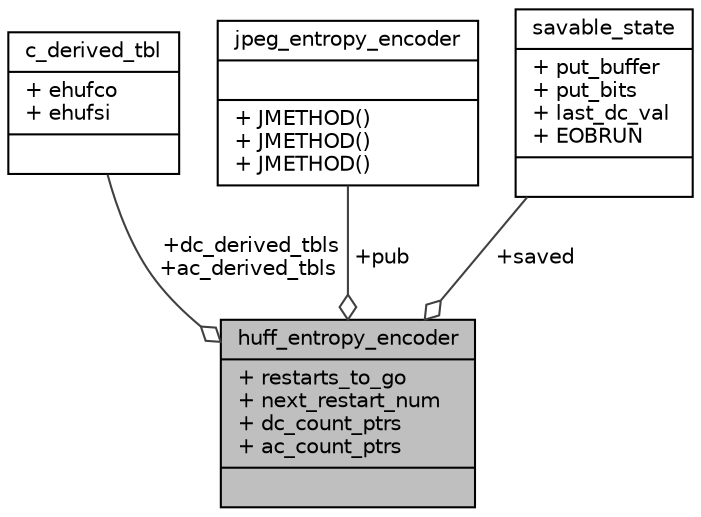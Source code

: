 digraph "huff_entropy_encoder"
{
 // INTERACTIVE_SVG=YES
  edge [fontname="Helvetica",fontsize="10",labelfontname="Helvetica",labelfontsize="10"];
  node [fontname="Helvetica",fontsize="10",shape=record];
  Node1 [label="{huff_entropy_encoder\n|+ restarts_to_go\l+ next_restart_num\l+ dc_count_ptrs\l+ ac_count_ptrs\l|}",height=0.2,width=0.4,color="black", fillcolor="grey75", style="filled", fontcolor="black"];
  Node2 -> Node1 [color="grey25",fontsize="10",style="solid",label=" +dc_derived_tbls\n+ac_derived_tbls" ,arrowhead="odiamond",fontname="Helvetica"];
  Node2 [label="{c_derived_tbl\n|+ ehufco\l+ ehufsi\l|}",height=0.2,width=0.4,color="black", fillcolor="white", style="filled",URL="$structc__derived__tbl.html"];
  Node3 -> Node1 [color="grey25",fontsize="10",style="solid",label=" +pub" ,arrowhead="odiamond",fontname="Helvetica"];
  Node3 [label="{jpeg_entropy_encoder\n||+ JMETHOD()\l+ JMETHOD()\l+ JMETHOD()\l}",height=0.2,width=0.4,color="black", fillcolor="white", style="filled",URL="$structjpeg__entropy__encoder.html"];
  Node4 -> Node1 [color="grey25",fontsize="10",style="solid",label=" +saved" ,arrowhead="odiamond",fontname="Helvetica"];
  Node4 [label="{savable_state\n|+ put_buffer\l+ put_bits\l+ last_dc_val\l+ EOBRUN\l|}",height=0.2,width=0.4,color="black", fillcolor="white", style="filled",URL="$structsavable__state.html"];
}

